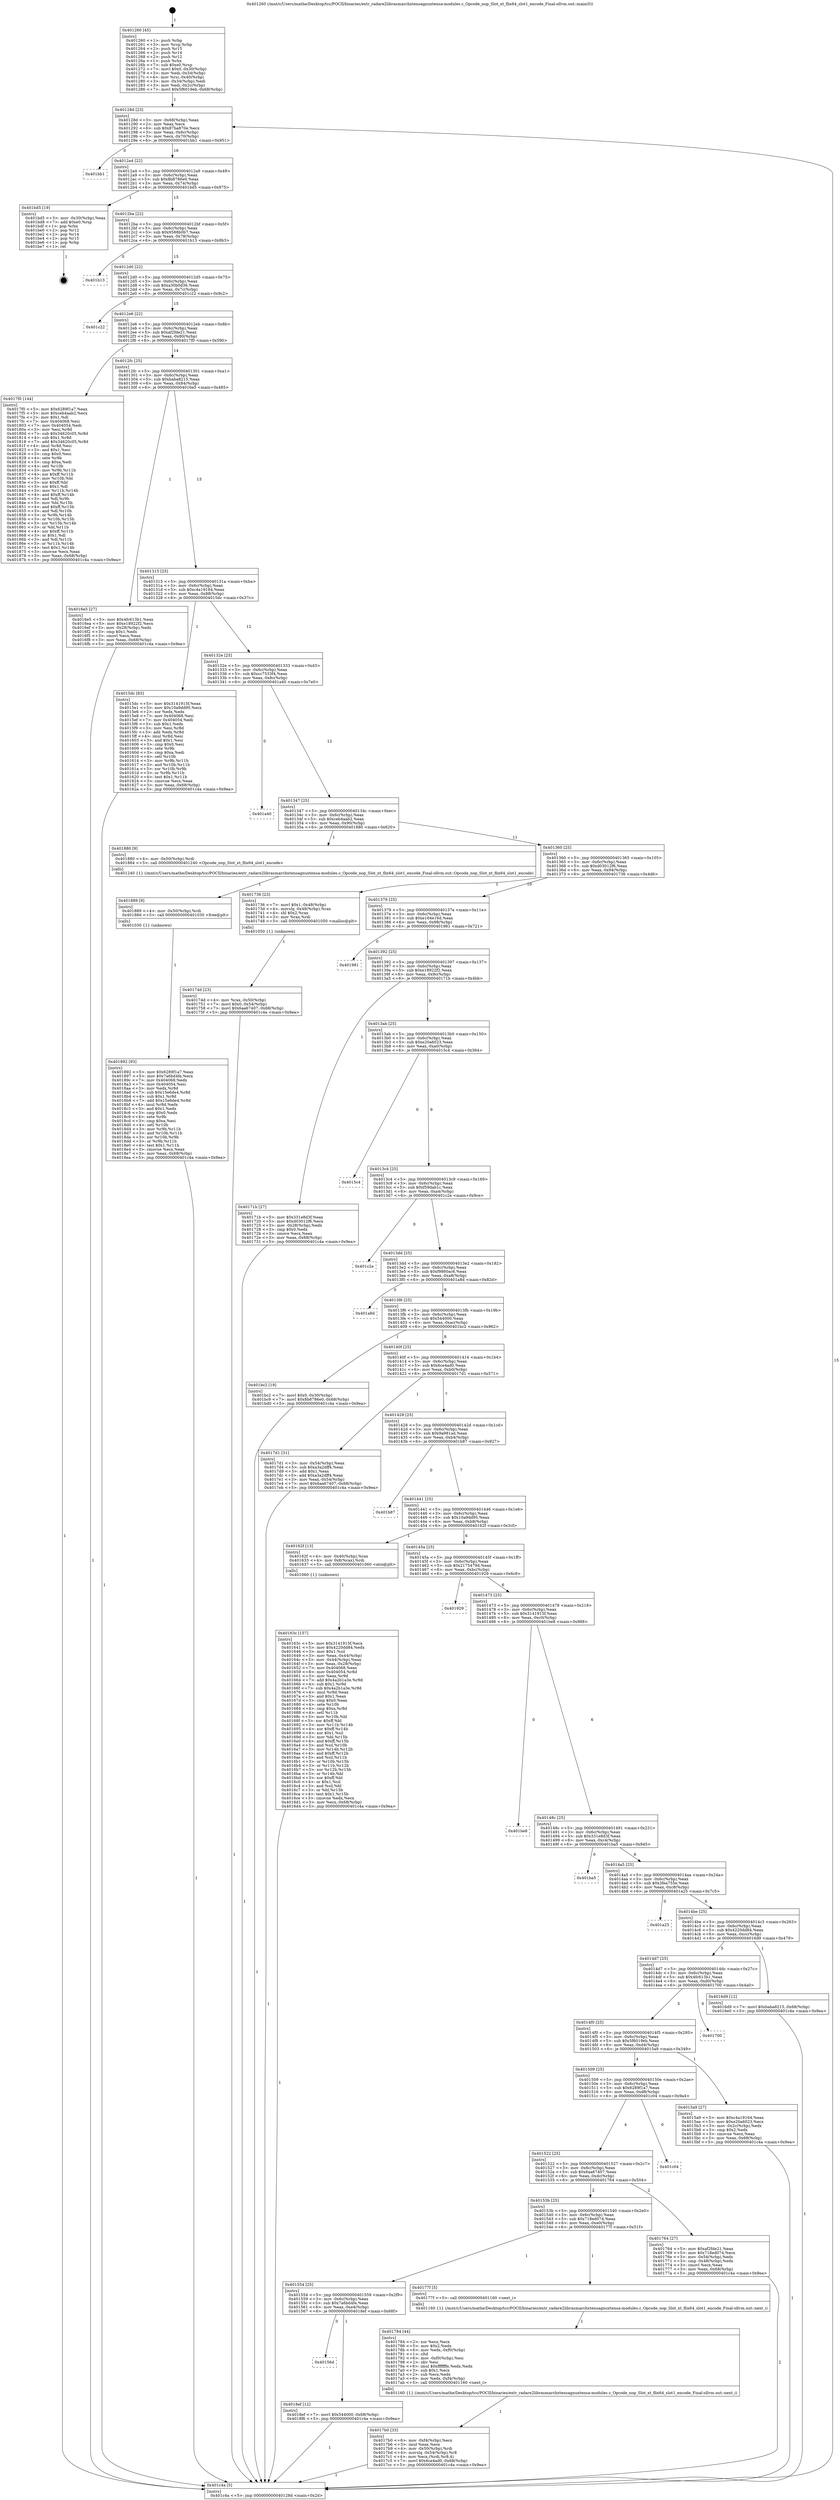 digraph "0x401260" {
  label = "0x401260 (/mnt/c/Users/mathe/Desktop/tcc/POCII/binaries/extr_radare2librasmarchxtensagnuxtensa-modules.c_Opcode_nop_Slot_xt_flix64_slot1_encode_Final-ollvm.out::main(0))"
  labelloc = "t"
  node[shape=record]

  Entry [label="",width=0.3,height=0.3,shape=circle,fillcolor=black,style=filled]
  "0x40128d" [label="{
     0x40128d [23]\l
     | [instrs]\l
     &nbsp;&nbsp;0x40128d \<+3\>: mov -0x68(%rbp),%eax\l
     &nbsp;&nbsp;0x401290 \<+2\>: mov %eax,%ecx\l
     &nbsp;&nbsp;0x401292 \<+6\>: sub $0x87ba870e,%ecx\l
     &nbsp;&nbsp;0x401298 \<+3\>: mov %eax,-0x6c(%rbp)\l
     &nbsp;&nbsp;0x40129b \<+3\>: mov %ecx,-0x70(%rbp)\l
     &nbsp;&nbsp;0x40129e \<+6\>: je 0000000000401bb1 \<main+0x951\>\l
  }"]
  "0x401bb1" [label="{
     0x401bb1\l
  }", style=dashed]
  "0x4012a4" [label="{
     0x4012a4 [22]\l
     | [instrs]\l
     &nbsp;&nbsp;0x4012a4 \<+5\>: jmp 00000000004012a9 \<main+0x49\>\l
     &nbsp;&nbsp;0x4012a9 \<+3\>: mov -0x6c(%rbp),%eax\l
     &nbsp;&nbsp;0x4012ac \<+5\>: sub $0x8b8786e0,%eax\l
     &nbsp;&nbsp;0x4012b1 \<+3\>: mov %eax,-0x74(%rbp)\l
     &nbsp;&nbsp;0x4012b4 \<+6\>: je 0000000000401bd5 \<main+0x975\>\l
  }"]
  Exit [label="",width=0.3,height=0.3,shape=circle,fillcolor=black,style=filled,peripheries=2]
  "0x401bd5" [label="{
     0x401bd5 [19]\l
     | [instrs]\l
     &nbsp;&nbsp;0x401bd5 \<+3\>: mov -0x30(%rbp),%eax\l
     &nbsp;&nbsp;0x401bd8 \<+7\>: add $0xe0,%rsp\l
     &nbsp;&nbsp;0x401bdf \<+1\>: pop %rbx\l
     &nbsp;&nbsp;0x401be0 \<+2\>: pop %r12\l
     &nbsp;&nbsp;0x401be2 \<+2\>: pop %r14\l
     &nbsp;&nbsp;0x401be4 \<+2\>: pop %r15\l
     &nbsp;&nbsp;0x401be6 \<+1\>: pop %rbp\l
     &nbsp;&nbsp;0x401be7 \<+1\>: ret\l
  }"]
  "0x4012ba" [label="{
     0x4012ba [22]\l
     | [instrs]\l
     &nbsp;&nbsp;0x4012ba \<+5\>: jmp 00000000004012bf \<main+0x5f\>\l
     &nbsp;&nbsp;0x4012bf \<+3\>: mov -0x6c(%rbp),%eax\l
     &nbsp;&nbsp;0x4012c2 \<+5\>: sub $0x9588b0b7,%eax\l
     &nbsp;&nbsp;0x4012c7 \<+3\>: mov %eax,-0x78(%rbp)\l
     &nbsp;&nbsp;0x4012ca \<+6\>: je 0000000000401b13 \<main+0x8b3\>\l
  }"]
  "0x40156d" [label="{
     0x40156d\l
  }", style=dashed]
  "0x401b13" [label="{
     0x401b13\l
  }", style=dashed]
  "0x4012d0" [label="{
     0x4012d0 [22]\l
     | [instrs]\l
     &nbsp;&nbsp;0x4012d0 \<+5\>: jmp 00000000004012d5 \<main+0x75\>\l
     &nbsp;&nbsp;0x4012d5 \<+3\>: mov -0x6c(%rbp),%eax\l
     &nbsp;&nbsp;0x4012d8 \<+5\>: sub $0xa30b0d36,%eax\l
     &nbsp;&nbsp;0x4012dd \<+3\>: mov %eax,-0x7c(%rbp)\l
     &nbsp;&nbsp;0x4012e0 \<+6\>: je 0000000000401c22 \<main+0x9c2\>\l
  }"]
  "0x4018ef" [label="{
     0x4018ef [12]\l
     | [instrs]\l
     &nbsp;&nbsp;0x4018ef \<+7\>: movl $0x544000,-0x68(%rbp)\l
     &nbsp;&nbsp;0x4018f6 \<+5\>: jmp 0000000000401c4a \<main+0x9ea\>\l
  }"]
  "0x401c22" [label="{
     0x401c22\l
  }", style=dashed]
  "0x4012e6" [label="{
     0x4012e6 [22]\l
     | [instrs]\l
     &nbsp;&nbsp;0x4012e6 \<+5\>: jmp 00000000004012eb \<main+0x8b\>\l
     &nbsp;&nbsp;0x4012eb \<+3\>: mov -0x6c(%rbp),%eax\l
     &nbsp;&nbsp;0x4012ee \<+5\>: sub $0xaf2fde21,%eax\l
     &nbsp;&nbsp;0x4012f3 \<+3\>: mov %eax,-0x80(%rbp)\l
     &nbsp;&nbsp;0x4012f6 \<+6\>: je 00000000004017f0 \<main+0x590\>\l
  }"]
  "0x401892" [label="{
     0x401892 [93]\l
     | [instrs]\l
     &nbsp;&nbsp;0x401892 \<+5\>: mov $0x6289f1a7,%eax\l
     &nbsp;&nbsp;0x401897 \<+5\>: mov $0x7a6bd4fe,%ecx\l
     &nbsp;&nbsp;0x40189c \<+7\>: mov 0x404068,%edx\l
     &nbsp;&nbsp;0x4018a3 \<+7\>: mov 0x404054,%esi\l
     &nbsp;&nbsp;0x4018aa \<+3\>: mov %edx,%r8d\l
     &nbsp;&nbsp;0x4018ad \<+7\>: sub $0x15e6de4,%r8d\l
     &nbsp;&nbsp;0x4018b4 \<+4\>: sub $0x1,%r8d\l
     &nbsp;&nbsp;0x4018b8 \<+7\>: add $0x15e6de4,%r8d\l
     &nbsp;&nbsp;0x4018bf \<+4\>: imul %r8d,%edx\l
     &nbsp;&nbsp;0x4018c3 \<+3\>: and $0x1,%edx\l
     &nbsp;&nbsp;0x4018c6 \<+3\>: cmp $0x0,%edx\l
     &nbsp;&nbsp;0x4018c9 \<+4\>: sete %r9b\l
     &nbsp;&nbsp;0x4018cd \<+3\>: cmp $0xa,%esi\l
     &nbsp;&nbsp;0x4018d0 \<+4\>: setl %r10b\l
     &nbsp;&nbsp;0x4018d4 \<+3\>: mov %r9b,%r11b\l
     &nbsp;&nbsp;0x4018d7 \<+3\>: and %r10b,%r11b\l
     &nbsp;&nbsp;0x4018da \<+3\>: xor %r10b,%r9b\l
     &nbsp;&nbsp;0x4018dd \<+3\>: or %r9b,%r11b\l
     &nbsp;&nbsp;0x4018e0 \<+4\>: test $0x1,%r11b\l
     &nbsp;&nbsp;0x4018e4 \<+3\>: cmovne %ecx,%eax\l
     &nbsp;&nbsp;0x4018e7 \<+3\>: mov %eax,-0x68(%rbp)\l
     &nbsp;&nbsp;0x4018ea \<+5\>: jmp 0000000000401c4a \<main+0x9ea\>\l
  }"]
  "0x4017f0" [label="{
     0x4017f0 [144]\l
     | [instrs]\l
     &nbsp;&nbsp;0x4017f0 \<+5\>: mov $0x6289f1a7,%eax\l
     &nbsp;&nbsp;0x4017f5 \<+5\>: mov $0xceb4aab2,%ecx\l
     &nbsp;&nbsp;0x4017fa \<+2\>: mov $0x1,%dl\l
     &nbsp;&nbsp;0x4017fc \<+7\>: mov 0x404068,%esi\l
     &nbsp;&nbsp;0x401803 \<+7\>: mov 0x404054,%edi\l
     &nbsp;&nbsp;0x40180a \<+3\>: mov %esi,%r8d\l
     &nbsp;&nbsp;0x40180d \<+7\>: sub $0x34620c05,%r8d\l
     &nbsp;&nbsp;0x401814 \<+4\>: sub $0x1,%r8d\l
     &nbsp;&nbsp;0x401818 \<+7\>: add $0x34620c05,%r8d\l
     &nbsp;&nbsp;0x40181f \<+4\>: imul %r8d,%esi\l
     &nbsp;&nbsp;0x401823 \<+3\>: and $0x1,%esi\l
     &nbsp;&nbsp;0x401826 \<+3\>: cmp $0x0,%esi\l
     &nbsp;&nbsp;0x401829 \<+4\>: sete %r9b\l
     &nbsp;&nbsp;0x40182d \<+3\>: cmp $0xa,%edi\l
     &nbsp;&nbsp;0x401830 \<+4\>: setl %r10b\l
     &nbsp;&nbsp;0x401834 \<+3\>: mov %r9b,%r11b\l
     &nbsp;&nbsp;0x401837 \<+4\>: xor $0xff,%r11b\l
     &nbsp;&nbsp;0x40183b \<+3\>: mov %r10b,%bl\l
     &nbsp;&nbsp;0x40183e \<+3\>: xor $0xff,%bl\l
     &nbsp;&nbsp;0x401841 \<+3\>: xor $0x1,%dl\l
     &nbsp;&nbsp;0x401844 \<+3\>: mov %r11b,%r14b\l
     &nbsp;&nbsp;0x401847 \<+4\>: and $0xff,%r14b\l
     &nbsp;&nbsp;0x40184b \<+3\>: and %dl,%r9b\l
     &nbsp;&nbsp;0x40184e \<+3\>: mov %bl,%r15b\l
     &nbsp;&nbsp;0x401851 \<+4\>: and $0xff,%r15b\l
     &nbsp;&nbsp;0x401855 \<+3\>: and %dl,%r10b\l
     &nbsp;&nbsp;0x401858 \<+3\>: or %r9b,%r14b\l
     &nbsp;&nbsp;0x40185b \<+3\>: or %r10b,%r15b\l
     &nbsp;&nbsp;0x40185e \<+3\>: xor %r15b,%r14b\l
     &nbsp;&nbsp;0x401861 \<+3\>: or %bl,%r11b\l
     &nbsp;&nbsp;0x401864 \<+4\>: xor $0xff,%r11b\l
     &nbsp;&nbsp;0x401868 \<+3\>: or $0x1,%dl\l
     &nbsp;&nbsp;0x40186b \<+3\>: and %dl,%r11b\l
     &nbsp;&nbsp;0x40186e \<+3\>: or %r11b,%r14b\l
     &nbsp;&nbsp;0x401871 \<+4\>: test $0x1,%r14b\l
     &nbsp;&nbsp;0x401875 \<+3\>: cmovne %ecx,%eax\l
     &nbsp;&nbsp;0x401878 \<+3\>: mov %eax,-0x68(%rbp)\l
     &nbsp;&nbsp;0x40187b \<+5\>: jmp 0000000000401c4a \<main+0x9ea\>\l
  }"]
  "0x4012fc" [label="{
     0x4012fc [25]\l
     | [instrs]\l
     &nbsp;&nbsp;0x4012fc \<+5\>: jmp 0000000000401301 \<main+0xa1\>\l
     &nbsp;&nbsp;0x401301 \<+3\>: mov -0x6c(%rbp),%eax\l
     &nbsp;&nbsp;0x401304 \<+5\>: sub $0xbaba8215,%eax\l
     &nbsp;&nbsp;0x401309 \<+6\>: mov %eax,-0x84(%rbp)\l
     &nbsp;&nbsp;0x40130f \<+6\>: je 00000000004016e5 \<main+0x485\>\l
  }"]
  "0x401889" [label="{
     0x401889 [9]\l
     | [instrs]\l
     &nbsp;&nbsp;0x401889 \<+4\>: mov -0x50(%rbp),%rdi\l
     &nbsp;&nbsp;0x40188d \<+5\>: call 0000000000401030 \<free@plt\>\l
     | [calls]\l
     &nbsp;&nbsp;0x401030 \{1\} (unknown)\l
  }"]
  "0x4016e5" [label="{
     0x4016e5 [27]\l
     | [instrs]\l
     &nbsp;&nbsp;0x4016e5 \<+5\>: mov $0x4fc613b1,%eax\l
     &nbsp;&nbsp;0x4016ea \<+5\>: mov $0xe18922f2,%ecx\l
     &nbsp;&nbsp;0x4016ef \<+3\>: mov -0x28(%rbp),%edx\l
     &nbsp;&nbsp;0x4016f2 \<+3\>: cmp $0x1,%edx\l
     &nbsp;&nbsp;0x4016f5 \<+3\>: cmovl %ecx,%eax\l
     &nbsp;&nbsp;0x4016f8 \<+3\>: mov %eax,-0x68(%rbp)\l
     &nbsp;&nbsp;0x4016fb \<+5\>: jmp 0000000000401c4a \<main+0x9ea\>\l
  }"]
  "0x401315" [label="{
     0x401315 [25]\l
     | [instrs]\l
     &nbsp;&nbsp;0x401315 \<+5\>: jmp 000000000040131a \<main+0xba\>\l
     &nbsp;&nbsp;0x40131a \<+3\>: mov -0x6c(%rbp),%eax\l
     &nbsp;&nbsp;0x40131d \<+5\>: sub $0xc4a19164,%eax\l
     &nbsp;&nbsp;0x401322 \<+6\>: mov %eax,-0x88(%rbp)\l
     &nbsp;&nbsp;0x401328 \<+6\>: je 00000000004015dc \<main+0x37c\>\l
  }"]
  "0x4017b0" [label="{
     0x4017b0 [33]\l
     | [instrs]\l
     &nbsp;&nbsp;0x4017b0 \<+6\>: mov -0xf4(%rbp),%ecx\l
     &nbsp;&nbsp;0x4017b6 \<+3\>: imul %eax,%ecx\l
     &nbsp;&nbsp;0x4017b9 \<+4\>: mov -0x50(%rbp),%rdi\l
     &nbsp;&nbsp;0x4017bd \<+4\>: movslq -0x54(%rbp),%r8\l
     &nbsp;&nbsp;0x4017c1 \<+4\>: mov %ecx,(%rdi,%r8,4)\l
     &nbsp;&nbsp;0x4017c5 \<+7\>: movl $0x6ce4ad0,-0x68(%rbp)\l
     &nbsp;&nbsp;0x4017cc \<+5\>: jmp 0000000000401c4a \<main+0x9ea\>\l
  }"]
  "0x4015dc" [label="{
     0x4015dc [83]\l
     | [instrs]\l
     &nbsp;&nbsp;0x4015dc \<+5\>: mov $0x3141915f,%eax\l
     &nbsp;&nbsp;0x4015e1 \<+5\>: mov $0x10a9dd95,%ecx\l
     &nbsp;&nbsp;0x4015e6 \<+2\>: xor %edx,%edx\l
     &nbsp;&nbsp;0x4015e8 \<+7\>: mov 0x404068,%esi\l
     &nbsp;&nbsp;0x4015ef \<+7\>: mov 0x404054,%edi\l
     &nbsp;&nbsp;0x4015f6 \<+3\>: sub $0x1,%edx\l
     &nbsp;&nbsp;0x4015f9 \<+3\>: mov %esi,%r8d\l
     &nbsp;&nbsp;0x4015fc \<+3\>: add %edx,%r8d\l
     &nbsp;&nbsp;0x4015ff \<+4\>: imul %r8d,%esi\l
     &nbsp;&nbsp;0x401603 \<+3\>: and $0x1,%esi\l
     &nbsp;&nbsp;0x401606 \<+3\>: cmp $0x0,%esi\l
     &nbsp;&nbsp;0x401609 \<+4\>: sete %r9b\l
     &nbsp;&nbsp;0x40160d \<+3\>: cmp $0xa,%edi\l
     &nbsp;&nbsp;0x401610 \<+4\>: setl %r10b\l
     &nbsp;&nbsp;0x401614 \<+3\>: mov %r9b,%r11b\l
     &nbsp;&nbsp;0x401617 \<+3\>: and %r10b,%r11b\l
     &nbsp;&nbsp;0x40161a \<+3\>: xor %r10b,%r9b\l
     &nbsp;&nbsp;0x40161d \<+3\>: or %r9b,%r11b\l
     &nbsp;&nbsp;0x401620 \<+4\>: test $0x1,%r11b\l
     &nbsp;&nbsp;0x401624 \<+3\>: cmovne %ecx,%eax\l
     &nbsp;&nbsp;0x401627 \<+3\>: mov %eax,-0x68(%rbp)\l
     &nbsp;&nbsp;0x40162a \<+5\>: jmp 0000000000401c4a \<main+0x9ea\>\l
  }"]
  "0x40132e" [label="{
     0x40132e [25]\l
     | [instrs]\l
     &nbsp;&nbsp;0x40132e \<+5\>: jmp 0000000000401333 \<main+0xd3\>\l
     &nbsp;&nbsp;0x401333 \<+3\>: mov -0x6c(%rbp),%eax\l
     &nbsp;&nbsp;0x401336 \<+5\>: sub $0xcc7533f4,%eax\l
     &nbsp;&nbsp;0x40133b \<+6\>: mov %eax,-0x8c(%rbp)\l
     &nbsp;&nbsp;0x401341 \<+6\>: je 0000000000401a40 \<main+0x7e0\>\l
  }"]
  "0x401784" [label="{
     0x401784 [44]\l
     | [instrs]\l
     &nbsp;&nbsp;0x401784 \<+2\>: xor %ecx,%ecx\l
     &nbsp;&nbsp;0x401786 \<+5\>: mov $0x2,%edx\l
     &nbsp;&nbsp;0x40178b \<+6\>: mov %edx,-0xf0(%rbp)\l
     &nbsp;&nbsp;0x401791 \<+1\>: cltd\l
     &nbsp;&nbsp;0x401792 \<+6\>: mov -0xf0(%rbp),%esi\l
     &nbsp;&nbsp;0x401798 \<+2\>: idiv %esi\l
     &nbsp;&nbsp;0x40179a \<+6\>: imul $0xfffffffe,%edx,%edx\l
     &nbsp;&nbsp;0x4017a0 \<+3\>: sub $0x1,%ecx\l
     &nbsp;&nbsp;0x4017a3 \<+2\>: sub %ecx,%edx\l
     &nbsp;&nbsp;0x4017a5 \<+6\>: mov %edx,-0xf4(%rbp)\l
     &nbsp;&nbsp;0x4017ab \<+5\>: call 0000000000401160 \<next_i\>\l
     | [calls]\l
     &nbsp;&nbsp;0x401160 \{1\} (/mnt/c/Users/mathe/Desktop/tcc/POCII/binaries/extr_radare2librasmarchxtensagnuxtensa-modules.c_Opcode_nop_Slot_xt_flix64_slot1_encode_Final-ollvm.out::next_i)\l
  }"]
  "0x401a40" [label="{
     0x401a40\l
  }", style=dashed]
  "0x401347" [label="{
     0x401347 [25]\l
     | [instrs]\l
     &nbsp;&nbsp;0x401347 \<+5\>: jmp 000000000040134c \<main+0xec\>\l
     &nbsp;&nbsp;0x40134c \<+3\>: mov -0x6c(%rbp),%eax\l
     &nbsp;&nbsp;0x40134f \<+5\>: sub $0xceb4aab2,%eax\l
     &nbsp;&nbsp;0x401354 \<+6\>: mov %eax,-0x90(%rbp)\l
     &nbsp;&nbsp;0x40135a \<+6\>: je 0000000000401880 \<main+0x620\>\l
  }"]
  "0x401554" [label="{
     0x401554 [25]\l
     | [instrs]\l
     &nbsp;&nbsp;0x401554 \<+5\>: jmp 0000000000401559 \<main+0x2f9\>\l
     &nbsp;&nbsp;0x401559 \<+3\>: mov -0x6c(%rbp),%eax\l
     &nbsp;&nbsp;0x40155c \<+5\>: sub $0x7a6bd4fe,%eax\l
     &nbsp;&nbsp;0x401561 \<+6\>: mov %eax,-0xe4(%rbp)\l
     &nbsp;&nbsp;0x401567 \<+6\>: je 00000000004018ef \<main+0x68f\>\l
  }"]
  "0x401880" [label="{
     0x401880 [9]\l
     | [instrs]\l
     &nbsp;&nbsp;0x401880 \<+4\>: mov -0x50(%rbp),%rdi\l
     &nbsp;&nbsp;0x401884 \<+5\>: call 0000000000401240 \<Opcode_nop_Slot_xt_flix64_slot1_encode\>\l
     | [calls]\l
     &nbsp;&nbsp;0x401240 \{1\} (/mnt/c/Users/mathe/Desktop/tcc/POCII/binaries/extr_radare2librasmarchxtensagnuxtensa-modules.c_Opcode_nop_Slot_xt_flix64_slot1_encode_Final-ollvm.out::Opcode_nop_Slot_xt_flix64_slot1_encode)\l
  }"]
  "0x401360" [label="{
     0x401360 [25]\l
     | [instrs]\l
     &nbsp;&nbsp;0x401360 \<+5\>: jmp 0000000000401365 \<main+0x105\>\l
     &nbsp;&nbsp;0x401365 \<+3\>: mov -0x6c(%rbp),%eax\l
     &nbsp;&nbsp;0x401368 \<+5\>: sub $0xd03012f6,%eax\l
     &nbsp;&nbsp;0x40136d \<+6\>: mov %eax,-0x94(%rbp)\l
     &nbsp;&nbsp;0x401373 \<+6\>: je 0000000000401736 \<main+0x4d6\>\l
  }"]
  "0x40177f" [label="{
     0x40177f [5]\l
     | [instrs]\l
     &nbsp;&nbsp;0x40177f \<+5\>: call 0000000000401160 \<next_i\>\l
     | [calls]\l
     &nbsp;&nbsp;0x401160 \{1\} (/mnt/c/Users/mathe/Desktop/tcc/POCII/binaries/extr_radare2librasmarchxtensagnuxtensa-modules.c_Opcode_nop_Slot_xt_flix64_slot1_encode_Final-ollvm.out::next_i)\l
  }"]
  "0x401736" [label="{
     0x401736 [23]\l
     | [instrs]\l
     &nbsp;&nbsp;0x401736 \<+7\>: movl $0x1,-0x48(%rbp)\l
     &nbsp;&nbsp;0x40173d \<+4\>: movslq -0x48(%rbp),%rax\l
     &nbsp;&nbsp;0x401741 \<+4\>: shl $0x2,%rax\l
     &nbsp;&nbsp;0x401745 \<+3\>: mov %rax,%rdi\l
     &nbsp;&nbsp;0x401748 \<+5\>: call 0000000000401050 \<malloc@plt\>\l
     | [calls]\l
     &nbsp;&nbsp;0x401050 \{1\} (unknown)\l
  }"]
  "0x401379" [label="{
     0x401379 [25]\l
     | [instrs]\l
     &nbsp;&nbsp;0x401379 \<+5\>: jmp 000000000040137e \<main+0x11e\>\l
     &nbsp;&nbsp;0x40137e \<+3\>: mov -0x6c(%rbp),%eax\l
     &nbsp;&nbsp;0x401381 \<+5\>: sub $0xe164e16d,%eax\l
     &nbsp;&nbsp;0x401386 \<+6\>: mov %eax,-0x98(%rbp)\l
     &nbsp;&nbsp;0x40138c \<+6\>: je 0000000000401981 \<main+0x721\>\l
  }"]
  "0x40153b" [label="{
     0x40153b [25]\l
     | [instrs]\l
     &nbsp;&nbsp;0x40153b \<+5\>: jmp 0000000000401540 \<main+0x2e0\>\l
     &nbsp;&nbsp;0x401540 \<+3\>: mov -0x6c(%rbp),%eax\l
     &nbsp;&nbsp;0x401543 \<+5\>: sub $0x718ed074,%eax\l
     &nbsp;&nbsp;0x401548 \<+6\>: mov %eax,-0xe0(%rbp)\l
     &nbsp;&nbsp;0x40154e \<+6\>: je 000000000040177f \<main+0x51f\>\l
  }"]
  "0x401981" [label="{
     0x401981\l
  }", style=dashed]
  "0x401392" [label="{
     0x401392 [25]\l
     | [instrs]\l
     &nbsp;&nbsp;0x401392 \<+5\>: jmp 0000000000401397 \<main+0x137\>\l
     &nbsp;&nbsp;0x401397 \<+3\>: mov -0x6c(%rbp),%eax\l
     &nbsp;&nbsp;0x40139a \<+5\>: sub $0xe18922f2,%eax\l
     &nbsp;&nbsp;0x40139f \<+6\>: mov %eax,-0x9c(%rbp)\l
     &nbsp;&nbsp;0x4013a5 \<+6\>: je 000000000040171b \<main+0x4bb\>\l
  }"]
  "0x401764" [label="{
     0x401764 [27]\l
     | [instrs]\l
     &nbsp;&nbsp;0x401764 \<+5\>: mov $0xaf2fde21,%eax\l
     &nbsp;&nbsp;0x401769 \<+5\>: mov $0x718ed074,%ecx\l
     &nbsp;&nbsp;0x40176e \<+3\>: mov -0x54(%rbp),%edx\l
     &nbsp;&nbsp;0x401771 \<+3\>: cmp -0x48(%rbp),%edx\l
     &nbsp;&nbsp;0x401774 \<+3\>: cmovl %ecx,%eax\l
     &nbsp;&nbsp;0x401777 \<+3\>: mov %eax,-0x68(%rbp)\l
     &nbsp;&nbsp;0x40177a \<+5\>: jmp 0000000000401c4a \<main+0x9ea\>\l
  }"]
  "0x40171b" [label="{
     0x40171b [27]\l
     | [instrs]\l
     &nbsp;&nbsp;0x40171b \<+5\>: mov $0x331e8d3f,%eax\l
     &nbsp;&nbsp;0x401720 \<+5\>: mov $0xd03012f6,%ecx\l
     &nbsp;&nbsp;0x401725 \<+3\>: mov -0x28(%rbp),%edx\l
     &nbsp;&nbsp;0x401728 \<+3\>: cmp $0x0,%edx\l
     &nbsp;&nbsp;0x40172b \<+3\>: cmove %ecx,%eax\l
     &nbsp;&nbsp;0x40172e \<+3\>: mov %eax,-0x68(%rbp)\l
     &nbsp;&nbsp;0x401731 \<+5\>: jmp 0000000000401c4a \<main+0x9ea\>\l
  }"]
  "0x4013ab" [label="{
     0x4013ab [25]\l
     | [instrs]\l
     &nbsp;&nbsp;0x4013ab \<+5\>: jmp 00000000004013b0 \<main+0x150\>\l
     &nbsp;&nbsp;0x4013b0 \<+3\>: mov -0x6c(%rbp),%eax\l
     &nbsp;&nbsp;0x4013b3 \<+5\>: sub $0xe20a6023,%eax\l
     &nbsp;&nbsp;0x4013b8 \<+6\>: mov %eax,-0xa0(%rbp)\l
     &nbsp;&nbsp;0x4013be \<+6\>: je 00000000004015c4 \<main+0x364\>\l
  }"]
  "0x401522" [label="{
     0x401522 [25]\l
     | [instrs]\l
     &nbsp;&nbsp;0x401522 \<+5\>: jmp 0000000000401527 \<main+0x2c7\>\l
     &nbsp;&nbsp;0x401527 \<+3\>: mov -0x6c(%rbp),%eax\l
     &nbsp;&nbsp;0x40152a \<+5\>: sub $0x6aa67407,%eax\l
     &nbsp;&nbsp;0x40152f \<+6\>: mov %eax,-0xdc(%rbp)\l
     &nbsp;&nbsp;0x401535 \<+6\>: je 0000000000401764 \<main+0x504\>\l
  }"]
  "0x4015c4" [label="{
     0x4015c4\l
  }", style=dashed]
  "0x4013c4" [label="{
     0x4013c4 [25]\l
     | [instrs]\l
     &nbsp;&nbsp;0x4013c4 \<+5\>: jmp 00000000004013c9 \<main+0x169\>\l
     &nbsp;&nbsp;0x4013c9 \<+3\>: mov -0x6c(%rbp),%eax\l
     &nbsp;&nbsp;0x4013cc \<+5\>: sub $0xf59dab1c,%eax\l
     &nbsp;&nbsp;0x4013d1 \<+6\>: mov %eax,-0xa4(%rbp)\l
     &nbsp;&nbsp;0x4013d7 \<+6\>: je 0000000000401c2e \<main+0x9ce\>\l
  }"]
  "0x401c04" [label="{
     0x401c04\l
  }", style=dashed]
  "0x401c2e" [label="{
     0x401c2e\l
  }", style=dashed]
  "0x4013dd" [label="{
     0x4013dd [25]\l
     | [instrs]\l
     &nbsp;&nbsp;0x4013dd \<+5\>: jmp 00000000004013e2 \<main+0x182\>\l
     &nbsp;&nbsp;0x4013e2 \<+3\>: mov -0x6c(%rbp),%eax\l
     &nbsp;&nbsp;0x4013e5 \<+5\>: sub $0xf9860ac6,%eax\l
     &nbsp;&nbsp;0x4013ea \<+6\>: mov %eax,-0xa8(%rbp)\l
     &nbsp;&nbsp;0x4013f0 \<+6\>: je 0000000000401a8d \<main+0x82d\>\l
  }"]
  "0x40174d" [label="{
     0x40174d [23]\l
     | [instrs]\l
     &nbsp;&nbsp;0x40174d \<+4\>: mov %rax,-0x50(%rbp)\l
     &nbsp;&nbsp;0x401751 \<+7\>: movl $0x0,-0x54(%rbp)\l
     &nbsp;&nbsp;0x401758 \<+7\>: movl $0x6aa67407,-0x68(%rbp)\l
     &nbsp;&nbsp;0x40175f \<+5\>: jmp 0000000000401c4a \<main+0x9ea\>\l
  }"]
  "0x401a8d" [label="{
     0x401a8d\l
  }", style=dashed]
  "0x4013f6" [label="{
     0x4013f6 [25]\l
     | [instrs]\l
     &nbsp;&nbsp;0x4013f6 \<+5\>: jmp 00000000004013fb \<main+0x19b\>\l
     &nbsp;&nbsp;0x4013fb \<+3\>: mov -0x6c(%rbp),%eax\l
     &nbsp;&nbsp;0x4013fe \<+5\>: sub $0x544000,%eax\l
     &nbsp;&nbsp;0x401403 \<+6\>: mov %eax,-0xac(%rbp)\l
     &nbsp;&nbsp;0x401409 \<+6\>: je 0000000000401bc2 \<main+0x962\>\l
  }"]
  "0x40163c" [label="{
     0x40163c [157]\l
     | [instrs]\l
     &nbsp;&nbsp;0x40163c \<+5\>: mov $0x3141915f,%ecx\l
     &nbsp;&nbsp;0x401641 \<+5\>: mov $0x4220dd84,%edx\l
     &nbsp;&nbsp;0x401646 \<+3\>: mov $0x1,%sil\l
     &nbsp;&nbsp;0x401649 \<+3\>: mov %eax,-0x44(%rbp)\l
     &nbsp;&nbsp;0x40164c \<+3\>: mov -0x44(%rbp),%eax\l
     &nbsp;&nbsp;0x40164f \<+3\>: mov %eax,-0x28(%rbp)\l
     &nbsp;&nbsp;0x401652 \<+7\>: mov 0x404068,%eax\l
     &nbsp;&nbsp;0x401659 \<+8\>: mov 0x404054,%r8d\l
     &nbsp;&nbsp;0x401661 \<+3\>: mov %eax,%r9d\l
     &nbsp;&nbsp;0x401664 \<+7\>: add $0x4a2b1a3e,%r9d\l
     &nbsp;&nbsp;0x40166b \<+4\>: sub $0x1,%r9d\l
     &nbsp;&nbsp;0x40166f \<+7\>: sub $0x4a2b1a3e,%r9d\l
     &nbsp;&nbsp;0x401676 \<+4\>: imul %r9d,%eax\l
     &nbsp;&nbsp;0x40167a \<+3\>: and $0x1,%eax\l
     &nbsp;&nbsp;0x40167d \<+3\>: cmp $0x0,%eax\l
     &nbsp;&nbsp;0x401680 \<+4\>: sete %r10b\l
     &nbsp;&nbsp;0x401684 \<+4\>: cmp $0xa,%r8d\l
     &nbsp;&nbsp;0x401688 \<+4\>: setl %r11b\l
     &nbsp;&nbsp;0x40168c \<+3\>: mov %r10b,%bl\l
     &nbsp;&nbsp;0x40168f \<+3\>: xor $0xff,%bl\l
     &nbsp;&nbsp;0x401692 \<+3\>: mov %r11b,%r14b\l
     &nbsp;&nbsp;0x401695 \<+4\>: xor $0xff,%r14b\l
     &nbsp;&nbsp;0x401699 \<+4\>: xor $0x1,%sil\l
     &nbsp;&nbsp;0x40169d \<+3\>: mov %bl,%r15b\l
     &nbsp;&nbsp;0x4016a0 \<+4\>: and $0xff,%r15b\l
     &nbsp;&nbsp;0x4016a4 \<+3\>: and %sil,%r10b\l
     &nbsp;&nbsp;0x4016a7 \<+3\>: mov %r14b,%r12b\l
     &nbsp;&nbsp;0x4016aa \<+4\>: and $0xff,%r12b\l
     &nbsp;&nbsp;0x4016ae \<+3\>: and %sil,%r11b\l
     &nbsp;&nbsp;0x4016b1 \<+3\>: or %r10b,%r15b\l
     &nbsp;&nbsp;0x4016b4 \<+3\>: or %r11b,%r12b\l
     &nbsp;&nbsp;0x4016b7 \<+3\>: xor %r12b,%r15b\l
     &nbsp;&nbsp;0x4016ba \<+3\>: or %r14b,%bl\l
     &nbsp;&nbsp;0x4016bd \<+3\>: xor $0xff,%bl\l
     &nbsp;&nbsp;0x4016c0 \<+4\>: or $0x1,%sil\l
     &nbsp;&nbsp;0x4016c4 \<+3\>: and %sil,%bl\l
     &nbsp;&nbsp;0x4016c7 \<+3\>: or %bl,%r15b\l
     &nbsp;&nbsp;0x4016ca \<+4\>: test $0x1,%r15b\l
     &nbsp;&nbsp;0x4016ce \<+3\>: cmovne %edx,%ecx\l
     &nbsp;&nbsp;0x4016d1 \<+3\>: mov %ecx,-0x68(%rbp)\l
     &nbsp;&nbsp;0x4016d4 \<+5\>: jmp 0000000000401c4a \<main+0x9ea\>\l
  }"]
  "0x401bc2" [label="{
     0x401bc2 [19]\l
     | [instrs]\l
     &nbsp;&nbsp;0x401bc2 \<+7\>: movl $0x0,-0x30(%rbp)\l
     &nbsp;&nbsp;0x401bc9 \<+7\>: movl $0x8b8786e0,-0x68(%rbp)\l
     &nbsp;&nbsp;0x401bd0 \<+5\>: jmp 0000000000401c4a \<main+0x9ea\>\l
  }"]
  "0x40140f" [label="{
     0x40140f [25]\l
     | [instrs]\l
     &nbsp;&nbsp;0x40140f \<+5\>: jmp 0000000000401414 \<main+0x1b4\>\l
     &nbsp;&nbsp;0x401414 \<+3\>: mov -0x6c(%rbp),%eax\l
     &nbsp;&nbsp;0x401417 \<+5\>: sub $0x6ce4ad0,%eax\l
     &nbsp;&nbsp;0x40141c \<+6\>: mov %eax,-0xb0(%rbp)\l
     &nbsp;&nbsp;0x401422 \<+6\>: je 00000000004017d1 \<main+0x571\>\l
  }"]
  "0x401260" [label="{
     0x401260 [45]\l
     | [instrs]\l
     &nbsp;&nbsp;0x401260 \<+1\>: push %rbp\l
     &nbsp;&nbsp;0x401261 \<+3\>: mov %rsp,%rbp\l
     &nbsp;&nbsp;0x401264 \<+2\>: push %r15\l
     &nbsp;&nbsp;0x401266 \<+2\>: push %r14\l
     &nbsp;&nbsp;0x401268 \<+2\>: push %r12\l
     &nbsp;&nbsp;0x40126a \<+1\>: push %rbx\l
     &nbsp;&nbsp;0x40126b \<+7\>: sub $0xe0,%rsp\l
     &nbsp;&nbsp;0x401272 \<+7\>: movl $0x0,-0x30(%rbp)\l
     &nbsp;&nbsp;0x401279 \<+3\>: mov %edi,-0x34(%rbp)\l
     &nbsp;&nbsp;0x40127c \<+4\>: mov %rsi,-0x40(%rbp)\l
     &nbsp;&nbsp;0x401280 \<+3\>: mov -0x34(%rbp),%edi\l
     &nbsp;&nbsp;0x401283 \<+3\>: mov %edi,-0x2c(%rbp)\l
     &nbsp;&nbsp;0x401286 \<+7\>: movl $0x5f6019eb,-0x68(%rbp)\l
  }"]
  "0x4017d1" [label="{
     0x4017d1 [31]\l
     | [instrs]\l
     &nbsp;&nbsp;0x4017d1 \<+3\>: mov -0x54(%rbp),%eax\l
     &nbsp;&nbsp;0x4017d4 \<+5\>: sub $0xa3a2dff4,%eax\l
     &nbsp;&nbsp;0x4017d9 \<+3\>: add $0x1,%eax\l
     &nbsp;&nbsp;0x4017dc \<+5\>: add $0xa3a2dff4,%eax\l
     &nbsp;&nbsp;0x4017e1 \<+3\>: mov %eax,-0x54(%rbp)\l
     &nbsp;&nbsp;0x4017e4 \<+7\>: movl $0x6aa67407,-0x68(%rbp)\l
     &nbsp;&nbsp;0x4017eb \<+5\>: jmp 0000000000401c4a \<main+0x9ea\>\l
  }"]
  "0x401428" [label="{
     0x401428 [25]\l
     | [instrs]\l
     &nbsp;&nbsp;0x401428 \<+5\>: jmp 000000000040142d \<main+0x1cd\>\l
     &nbsp;&nbsp;0x40142d \<+3\>: mov -0x6c(%rbp),%eax\l
     &nbsp;&nbsp;0x401430 \<+5\>: sub $0x9a981ad,%eax\l
     &nbsp;&nbsp;0x401435 \<+6\>: mov %eax,-0xb4(%rbp)\l
     &nbsp;&nbsp;0x40143b \<+6\>: je 0000000000401b87 \<main+0x927\>\l
  }"]
  "0x401c4a" [label="{
     0x401c4a [5]\l
     | [instrs]\l
     &nbsp;&nbsp;0x401c4a \<+5\>: jmp 000000000040128d \<main+0x2d\>\l
  }"]
  "0x401b87" [label="{
     0x401b87\l
  }", style=dashed]
  "0x401441" [label="{
     0x401441 [25]\l
     | [instrs]\l
     &nbsp;&nbsp;0x401441 \<+5\>: jmp 0000000000401446 \<main+0x1e6\>\l
     &nbsp;&nbsp;0x401446 \<+3\>: mov -0x6c(%rbp),%eax\l
     &nbsp;&nbsp;0x401449 \<+5\>: sub $0x10a9dd95,%eax\l
     &nbsp;&nbsp;0x40144e \<+6\>: mov %eax,-0xb8(%rbp)\l
     &nbsp;&nbsp;0x401454 \<+6\>: je 000000000040162f \<main+0x3cf\>\l
  }"]
  "0x401509" [label="{
     0x401509 [25]\l
     | [instrs]\l
     &nbsp;&nbsp;0x401509 \<+5\>: jmp 000000000040150e \<main+0x2ae\>\l
     &nbsp;&nbsp;0x40150e \<+3\>: mov -0x6c(%rbp),%eax\l
     &nbsp;&nbsp;0x401511 \<+5\>: sub $0x6289f1a7,%eax\l
     &nbsp;&nbsp;0x401516 \<+6\>: mov %eax,-0xd8(%rbp)\l
     &nbsp;&nbsp;0x40151c \<+6\>: je 0000000000401c04 \<main+0x9a4\>\l
  }"]
  "0x40162f" [label="{
     0x40162f [13]\l
     | [instrs]\l
     &nbsp;&nbsp;0x40162f \<+4\>: mov -0x40(%rbp),%rax\l
     &nbsp;&nbsp;0x401633 \<+4\>: mov 0x8(%rax),%rdi\l
     &nbsp;&nbsp;0x401637 \<+5\>: call 0000000000401060 \<atoi@plt\>\l
     | [calls]\l
     &nbsp;&nbsp;0x401060 \{1\} (unknown)\l
  }"]
  "0x40145a" [label="{
     0x40145a [25]\l
     | [instrs]\l
     &nbsp;&nbsp;0x40145a \<+5\>: jmp 000000000040145f \<main+0x1ff\>\l
     &nbsp;&nbsp;0x40145f \<+3\>: mov -0x6c(%rbp),%eax\l
     &nbsp;&nbsp;0x401462 \<+5\>: sub $0x2175479d,%eax\l
     &nbsp;&nbsp;0x401467 \<+6\>: mov %eax,-0xbc(%rbp)\l
     &nbsp;&nbsp;0x40146d \<+6\>: je 0000000000401929 \<main+0x6c9\>\l
  }"]
  "0x4015a9" [label="{
     0x4015a9 [27]\l
     | [instrs]\l
     &nbsp;&nbsp;0x4015a9 \<+5\>: mov $0xc4a19164,%eax\l
     &nbsp;&nbsp;0x4015ae \<+5\>: mov $0xe20a6023,%ecx\l
     &nbsp;&nbsp;0x4015b3 \<+3\>: mov -0x2c(%rbp),%edx\l
     &nbsp;&nbsp;0x4015b6 \<+3\>: cmp $0x2,%edx\l
     &nbsp;&nbsp;0x4015b9 \<+3\>: cmovne %ecx,%eax\l
     &nbsp;&nbsp;0x4015bc \<+3\>: mov %eax,-0x68(%rbp)\l
     &nbsp;&nbsp;0x4015bf \<+5\>: jmp 0000000000401c4a \<main+0x9ea\>\l
  }"]
  "0x401929" [label="{
     0x401929\l
  }", style=dashed]
  "0x401473" [label="{
     0x401473 [25]\l
     | [instrs]\l
     &nbsp;&nbsp;0x401473 \<+5\>: jmp 0000000000401478 \<main+0x218\>\l
     &nbsp;&nbsp;0x401478 \<+3\>: mov -0x6c(%rbp),%eax\l
     &nbsp;&nbsp;0x40147b \<+5\>: sub $0x3141915f,%eax\l
     &nbsp;&nbsp;0x401480 \<+6\>: mov %eax,-0xc0(%rbp)\l
     &nbsp;&nbsp;0x401486 \<+6\>: je 0000000000401be8 \<main+0x988\>\l
  }"]
  "0x4014f0" [label="{
     0x4014f0 [25]\l
     | [instrs]\l
     &nbsp;&nbsp;0x4014f0 \<+5\>: jmp 00000000004014f5 \<main+0x295\>\l
     &nbsp;&nbsp;0x4014f5 \<+3\>: mov -0x6c(%rbp),%eax\l
     &nbsp;&nbsp;0x4014f8 \<+5\>: sub $0x5f6019eb,%eax\l
     &nbsp;&nbsp;0x4014fd \<+6\>: mov %eax,-0xd4(%rbp)\l
     &nbsp;&nbsp;0x401503 \<+6\>: je 00000000004015a9 \<main+0x349\>\l
  }"]
  "0x401be8" [label="{
     0x401be8\l
  }", style=dashed]
  "0x40148c" [label="{
     0x40148c [25]\l
     | [instrs]\l
     &nbsp;&nbsp;0x40148c \<+5\>: jmp 0000000000401491 \<main+0x231\>\l
     &nbsp;&nbsp;0x401491 \<+3\>: mov -0x6c(%rbp),%eax\l
     &nbsp;&nbsp;0x401494 \<+5\>: sub $0x331e8d3f,%eax\l
     &nbsp;&nbsp;0x401499 \<+6\>: mov %eax,-0xc4(%rbp)\l
     &nbsp;&nbsp;0x40149f \<+6\>: je 0000000000401ba5 \<main+0x945\>\l
  }"]
  "0x401700" [label="{
     0x401700\l
  }", style=dashed]
  "0x401ba5" [label="{
     0x401ba5\l
  }", style=dashed]
  "0x4014a5" [label="{
     0x4014a5 [25]\l
     | [instrs]\l
     &nbsp;&nbsp;0x4014a5 \<+5\>: jmp 00000000004014aa \<main+0x24a\>\l
     &nbsp;&nbsp;0x4014aa \<+3\>: mov -0x6c(%rbp),%eax\l
     &nbsp;&nbsp;0x4014ad \<+5\>: sub $0x3fea755e,%eax\l
     &nbsp;&nbsp;0x4014b2 \<+6\>: mov %eax,-0xc8(%rbp)\l
     &nbsp;&nbsp;0x4014b8 \<+6\>: je 0000000000401a25 \<main+0x7c5\>\l
  }"]
  "0x4014d7" [label="{
     0x4014d7 [25]\l
     | [instrs]\l
     &nbsp;&nbsp;0x4014d7 \<+5\>: jmp 00000000004014dc \<main+0x27c\>\l
     &nbsp;&nbsp;0x4014dc \<+3\>: mov -0x6c(%rbp),%eax\l
     &nbsp;&nbsp;0x4014df \<+5\>: sub $0x4fc613b1,%eax\l
     &nbsp;&nbsp;0x4014e4 \<+6\>: mov %eax,-0xd0(%rbp)\l
     &nbsp;&nbsp;0x4014ea \<+6\>: je 0000000000401700 \<main+0x4a0\>\l
  }"]
  "0x401a25" [label="{
     0x401a25\l
  }", style=dashed]
  "0x4014be" [label="{
     0x4014be [25]\l
     | [instrs]\l
     &nbsp;&nbsp;0x4014be \<+5\>: jmp 00000000004014c3 \<main+0x263\>\l
     &nbsp;&nbsp;0x4014c3 \<+3\>: mov -0x6c(%rbp),%eax\l
     &nbsp;&nbsp;0x4014c6 \<+5\>: sub $0x4220dd84,%eax\l
     &nbsp;&nbsp;0x4014cb \<+6\>: mov %eax,-0xcc(%rbp)\l
     &nbsp;&nbsp;0x4014d1 \<+6\>: je 00000000004016d9 \<main+0x479\>\l
  }"]
  "0x4016d9" [label="{
     0x4016d9 [12]\l
     | [instrs]\l
     &nbsp;&nbsp;0x4016d9 \<+7\>: movl $0xbaba8215,-0x68(%rbp)\l
     &nbsp;&nbsp;0x4016e0 \<+5\>: jmp 0000000000401c4a \<main+0x9ea\>\l
  }"]
  Entry -> "0x401260" [label=" 1"]
  "0x40128d" -> "0x401bb1" [label=" 0"]
  "0x40128d" -> "0x4012a4" [label=" 16"]
  "0x401bd5" -> Exit [label=" 1"]
  "0x4012a4" -> "0x401bd5" [label=" 1"]
  "0x4012a4" -> "0x4012ba" [label=" 15"]
  "0x401bc2" -> "0x401c4a" [label=" 1"]
  "0x4012ba" -> "0x401b13" [label=" 0"]
  "0x4012ba" -> "0x4012d0" [label=" 15"]
  "0x4018ef" -> "0x401c4a" [label=" 1"]
  "0x4012d0" -> "0x401c22" [label=" 0"]
  "0x4012d0" -> "0x4012e6" [label=" 15"]
  "0x401554" -> "0x40156d" [label=" 0"]
  "0x4012e6" -> "0x4017f0" [label=" 1"]
  "0x4012e6" -> "0x4012fc" [label=" 14"]
  "0x401554" -> "0x4018ef" [label=" 1"]
  "0x4012fc" -> "0x4016e5" [label=" 1"]
  "0x4012fc" -> "0x401315" [label=" 13"]
  "0x401892" -> "0x401c4a" [label=" 1"]
  "0x401315" -> "0x4015dc" [label=" 1"]
  "0x401315" -> "0x40132e" [label=" 12"]
  "0x401889" -> "0x401892" [label=" 1"]
  "0x40132e" -> "0x401a40" [label=" 0"]
  "0x40132e" -> "0x401347" [label=" 12"]
  "0x401880" -> "0x401889" [label=" 1"]
  "0x401347" -> "0x401880" [label=" 1"]
  "0x401347" -> "0x401360" [label=" 11"]
  "0x4017f0" -> "0x401c4a" [label=" 1"]
  "0x401360" -> "0x401736" [label=" 1"]
  "0x401360" -> "0x401379" [label=" 10"]
  "0x4017d1" -> "0x401c4a" [label=" 1"]
  "0x401379" -> "0x401981" [label=" 0"]
  "0x401379" -> "0x401392" [label=" 10"]
  "0x401784" -> "0x4017b0" [label=" 1"]
  "0x401392" -> "0x40171b" [label=" 1"]
  "0x401392" -> "0x4013ab" [label=" 9"]
  "0x40177f" -> "0x401784" [label=" 1"]
  "0x4013ab" -> "0x4015c4" [label=" 0"]
  "0x4013ab" -> "0x4013c4" [label=" 9"]
  "0x40153b" -> "0x40177f" [label=" 1"]
  "0x4013c4" -> "0x401c2e" [label=" 0"]
  "0x4013c4" -> "0x4013dd" [label=" 9"]
  "0x4017b0" -> "0x401c4a" [label=" 1"]
  "0x4013dd" -> "0x401a8d" [label=" 0"]
  "0x4013dd" -> "0x4013f6" [label=" 9"]
  "0x401522" -> "0x40153b" [label=" 2"]
  "0x4013f6" -> "0x401bc2" [label=" 1"]
  "0x4013f6" -> "0x40140f" [label=" 8"]
  "0x401522" -> "0x401764" [label=" 2"]
  "0x40140f" -> "0x4017d1" [label=" 1"]
  "0x40140f" -> "0x401428" [label=" 7"]
  "0x40153b" -> "0x401554" [label=" 1"]
  "0x401428" -> "0x401b87" [label=" 0"]
  "0x401428" -> "0x401441" [label=" 7"]
  "0x401509" -> "0x401522" [label=" 4"]
  "0x401441" -> "0x40162f" [label=" 1"]
  "0x401441" -> "0x40145a" [label=" 6"]
  "0x401509" -> "0x401c04" [label=" 0"]
  "0x40145a" -> "0x401929" [label=" 0"]
  "0x40145a" -> "0x401473" [label=" 6"]
  "0x401764" -> "0x401c4a" [label=" 2"]
  "0x401473" -> "0x401be8" [label=" 0"]
  "0x401473" -> "0x40148c" [label=" 6"]
  "0x401736" -> "0x40174d" [label=" 1"]
  "0x40148c" -> "0x401ba5" [label=" 0"]
  "0x40148c" -> "0x4014a5" [label=" 6"]
  "0x40171b" -> "0x401c4a" [label=" 1"]
  "0x4014a5" -> "0x401a25" [label=" 0"]
  "0x4014a5" -> "0x4014be" [label=" 6"]
  "0x4016d9" -> "0x401c4a" [label=" 1"]
  "0x4014be" -> "0x4016d9" [label=" 1"]
  "0x4014be" -> "0x4014d7" [label=" 5"]
  "0x4016e5" -> "0x401c4a" [label=" 1"]
  "0x4014d7" -> "0x401700" [label=" 0"]
  "0x4014d7" -> "0x4014f0" [label=" 5"]
  "0x40174d" -> "0x401c4a" [label=" 1"]
  "0x4014f0" -> "0x4015a9" [label=" 1"]
  "0x4014f0" -> "0x401509" [label=" 4"]
  "0x4015a9" -> "0x401c4a" [label=" 1"]
  "0x401260" -> "0x40128d" [label=" 1"]
  "0x401c4a" -> "0x40128d" [label=" 15"]
  "0x4015dc" -> "0x401c4a" [label=" 1"]
  "0x40162f" -> "0x40163c" [label=" 1"]
  "0x40163c" -> "0x401c4a" [label=" 1"]
}
